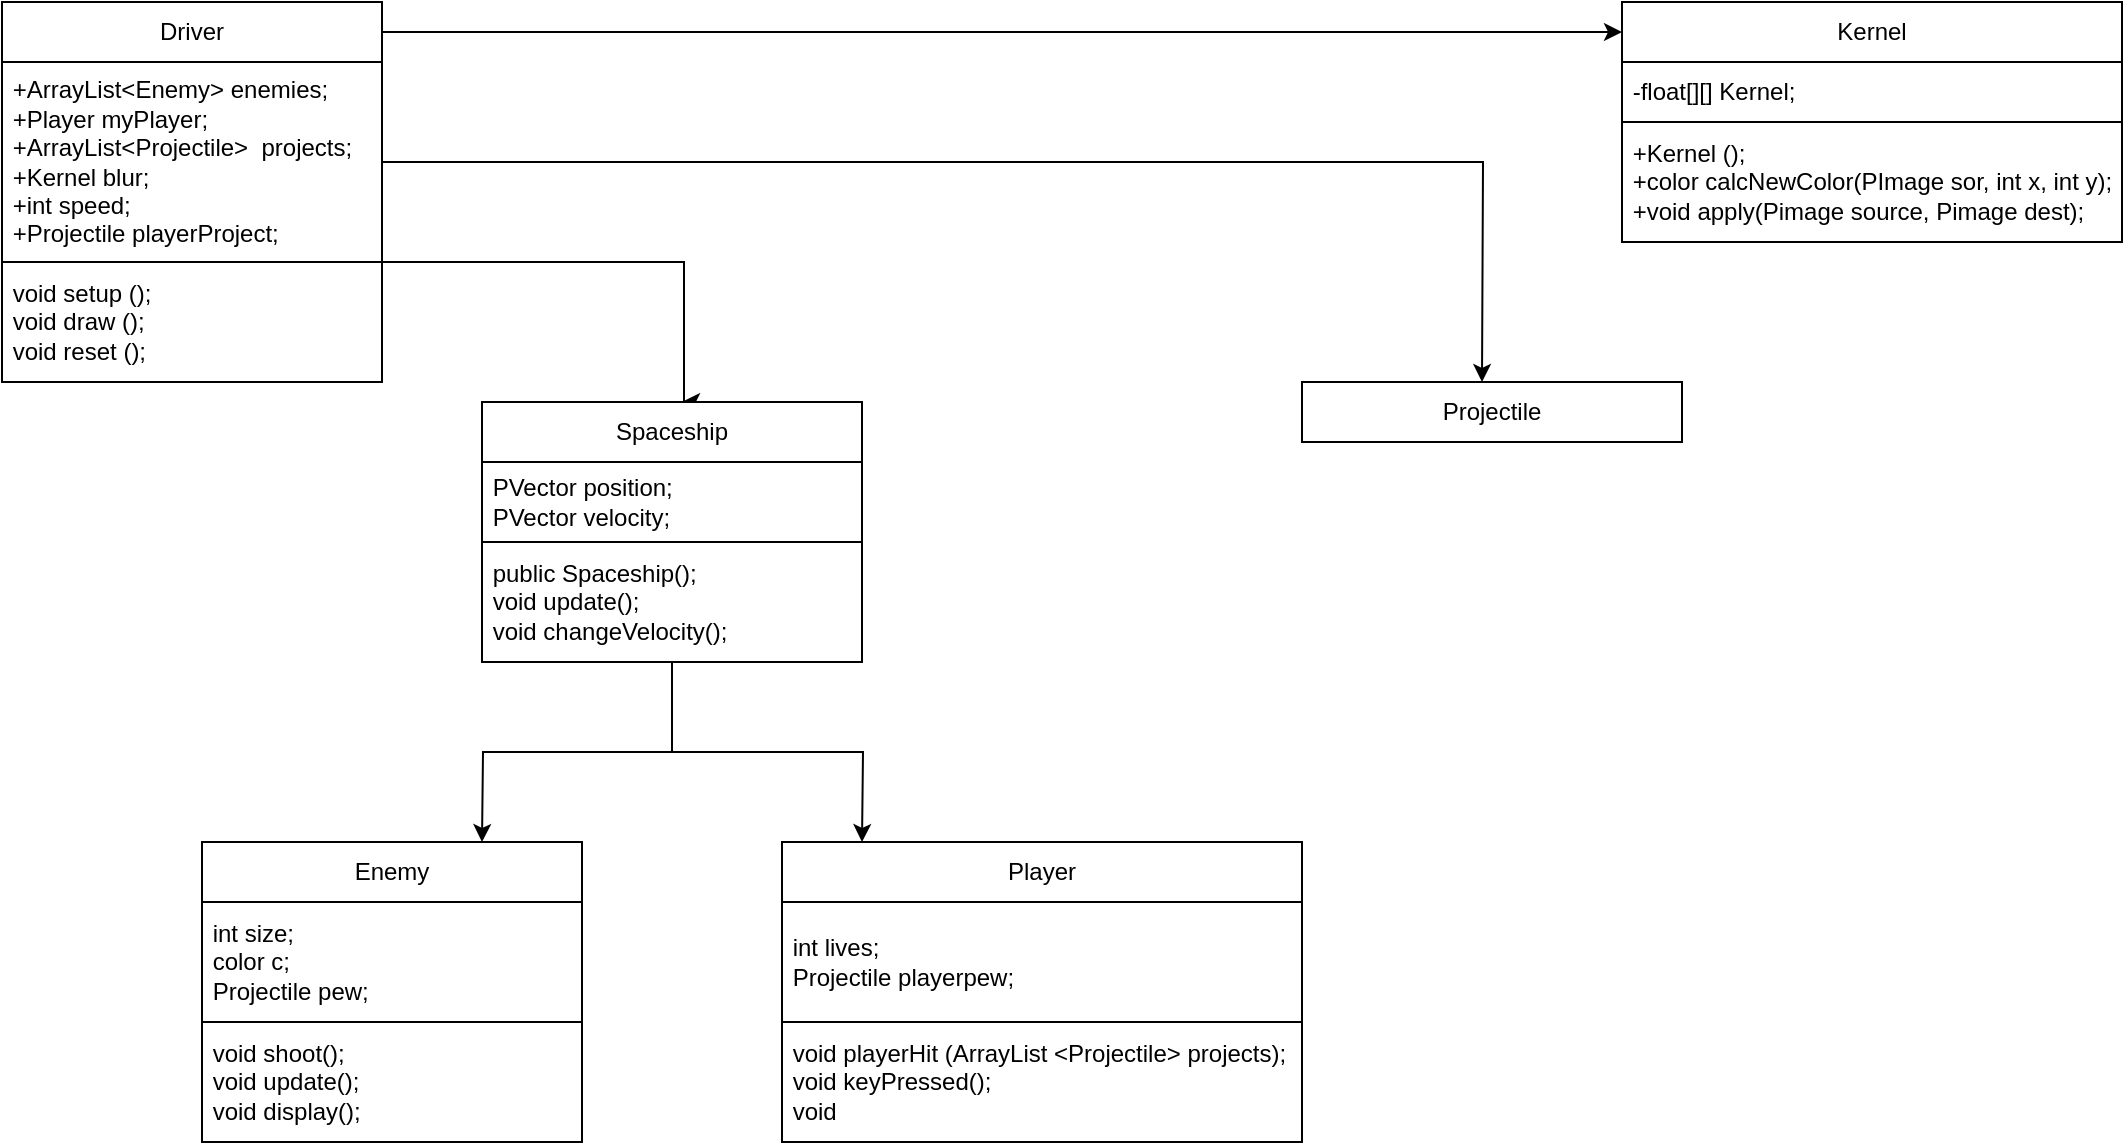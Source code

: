 <mxfile version="21.3.2" type="github">
  <diagram name="Page-1" id="e7e014a7-5840-1c2e-5031-d8a46d1fe8dd">
    <mxGraphModel dx="1221" dy="686" grid="1" gridSize="10" guides="1" tooltips="1" connect="1" arrows="1" fold="1" page="1" pageScale="1" pageWidth="1169" pageHeight="826" background="none" math="0" shadow="0">
      <root>
        <mxCell id="0" />
        <mxCell id="1" parent="0" />
        <mxCell id="Bj3Egmkld3hF2YVUXplE-45" style="edgeStyle=orthogonalEdgeStyle;rounded=0;orthogonalLoop=1;jettySize=auto;html=1;entryX=0;entryY=0.5;entryDx=0;entryDy=0;" edge="1" parent="1" source="Bj3Egmkld3hF2YVUXplE-41" target="Bj3Egmkld3hF2YVUXplE-48">
          <mxGeometry relative="1" as="geometry">
            <mxPoint x="440" y="135" as="targetPoint" />
          </mxGeometry>
        </mxCell>
        <mxCell id="Bj3Egmkld3hF2YVUXplE-41" value="Driver" style="rounded=0;whiteSpace=wrap;html=1;" vertex="1" parent="1">
          <mxGeometry x="60" y="120" width="190" height="30" as="geometry" />
        </mxCell>
        <mxCell id="Bj3Egmkld3hF2YVUXplE-46" style="edgeStyle=orthogonalEdgeStyle;rounded=0;orthogonalLoop=1;jettySize=auto;html=1;exitX=1;exitY=0.5;exitDx=0;exitDy=0;" edge="1" parent="1" source="Bj3Egmkld3hF2YVUXplE-42">
          <mxGeometry relative="1" as="geometry">
            <mxPoint x="400" y="320" as="targetPoint" />
            <Array as="points">
              <mxPoint x="250" y="250" />
              <mxPoint x="401" y="250" />
            </Array>
          </mxGeometry>
        </mxCell>
        <mxCell id="Bj3Egmkld3hF2YVUXplE-64" style="edgeStyle=orthogonalEdgeStyle;rounded=0;orthogonalLoop=1;jettySize=auto;html=1;exitX=1;exitY=0.5;exitDx=0;exitDy=0;" edge="1" parent="1" source="Bj3Egmkld3hF2YVUXplE-42">
          <mxGeometry relative="1" as="geometry">
            <mxPoint x="800" y="310" as="targetPoint" />
          </mxGeometry>
        </mxCell>
        <mxCell id="Bj3Egmkld3hF2YVUXplE-42" value="&amp;nbsp;+ArrayList&amp;lt;Enemy&amp;gt; enemies;&amp;nbsp;&lt;br&gt;&amp;nbsp;+Player myPlayer;&amp;nbsp;&lt;br&gt;&amp;nbsp;+ArrayList&amp;lt;Projectile&amp;gt;&amp;nbsp; projects;&lt;br&gt;&amp;nbsp;+Kernel blur;&amp;nbsp;&amp;nbsp;&lt;br&gt;&amp;nbsp;+int speed;&amp;nbsp;&lt;br&gt;&amp;nbsp;+Projectile playerProject;&amp;nbsp;" style="rounded=0;whiteSpace=wrap;html=1;align=left;" vertex="1" parent="1">
          <mxGeometry x="60" y="150" width="190" height="100" as="geometry" />
        </mxCell>
        <mxCell id="Bj3Egmkld3hF2YVUXplE-44" value="&amp;nbsp;void setup ();&amp;nbsp;&lt;br&gt;&amp;nbsp;void draw ();&amp;nbsp;&lt;br&gt;&amp;nbsp;void reset ();&amp;nbsp;" style="rounded=0;whiteSpace=wrap;html=1;align=left;" vertex="1" parent="1">
          <mxGeometry x="60" y="250" width="190" height="60" as="geometry" />
        </mxCell>
        <mxCell id="Bj3Egmkld3hF2YVUXplE-48" value="Kernel" style="rounded=0;whiteSpace=wrap;html=1;" vertex="1" parent="1">
          <mxGeometry x="870" y="120" width="250" height="30" as="geometry" />
        </mxCell>
        <mxCell id="Bj3Egmkld3hF2YVUXplE-49" value="&amp;nbsp;-float[][] Kernel;" style="rounded=0;whiteSpace=wrap;html=1;align=left;" vertex="1" parent="1">
          <mxGeometry x="870" y="150" width="250" height="30" as="geometry" />
        </mxCell>
        <mxCell id="Bj3Egmkld3hF2YVUXplE-50" value="&amp;nbsp;+Kernel ();&lt;br&gt;&amp;nbsp;+color calcNewColor(PImage sor, int x, int y);&amp;nbsp;&lt;br&gt;&amp;nbsp;+void apply(Pimage source, Pimage dest);&amp;nbsp;" style="rounded=0;whiteSpace=wrap;html=1;align=left;" vertex="1" parent="1">
          <mxGeometry x="870" y="180" width="250" height="60" as="geometry" />
        </mxCell>
        <mxCell id="Bj3Egmkld3hF2YVUXplE-52" value="Spaceship" style="rounded=0;whiteSpace=wrap;html=1;" vertex="1" parent="1">
          <mxGeometry x="300" y="320" width="190" height="30" as="geometry" />
        </mxCell>
        <mxCell id="Bj3Egmkld3hF2YVUXplE-53" value="&amp;nbsp;PVector position;&amp;nbsp;&lt;br&gt;&amp;nbsp;PVector velocity;&amp;nbsp;" style="rounded=0;whiteSpace=wrap;html=1;align=left;" vertex="1" parent="1">
          <mxGeometry x="300" y="350" width="190" height="40" as="geometry" />
        </mxCell>
        <mxCell id="Bj3Egmkld3hF2YVUXplE-56" style="edgeStyle=orthogonalEdgeStyle;rounded=0;orthogonalLoop=1;jettySize=auto;html=1;" edge="1" parent="1" source="Bj3Egmkld3hF2YVUXplE-54">
          <mxGeometry relative="1" as="geometry">
            <mxPoint x="300" y="540" as="targetPoint" />
          </mxGeometry>
        </mxCell>
        <mxCell id="Bj3Egmkld3hF2YVUXplE-57" style="edgeStyle=orthogonalEdgeStyle;rounded=0;orthogonalLoop=1;jettySize=auto;html=1;" edge="1" parent="1" source="Bj3Egmkld3hF2YVUXplE-54">
          <mxGeometry relative="1" as="geometry">
            <mxPoint x="490" y="540" as="targetPoint" />
          </mxGeometry>
        </mxCell>
        <mxCell id="Bj3Egmkld3hF2YVUXplE-54" value="&amp;nbsp;public Spaceship();&amp;nbsp;&lt;br&gt;&amp;nbsp;void update();&amp;nbsp;&lt;br&gt;&amp;nbsp;void changeVelocity();&amp;nbsp;" style="rounded=0;whiteSpace=wrap;html=1;align=left;" vertex="1" parent="1">
          <mxGeometry x="300" y="390" width="190" height="60" as="geometry" />
        </mxCell>
        <mxCell id="Bj3Egmkld3hF2YVUXplE-59" value="Player" style="rounded=0;whiteSpace=wrap;html=1;" vertex="1" parent="1">
          <mxGeometry x="450" y="540" width="260" height="30" as="geometry" />
        </mxCell>
        <mxCell id="Bj3Egmkld3hF2YVUXplE-60" value="Enemy" style="rounded=0;whiteSpace=wrap;html=1;" vertex="1" parent="1">
          <mxGeometry x="160" y="540" width="190" height="30" as="geometry" />
        </mxCell>
        <mxCell id="Bj3Egmkld3hF2YVUXplE-62" value="&amp;nbsp;int size;&amp;nbsp;&lt;br&gt;&amp;nbsp;color c;&amp;nbsp;&lt;br&gt;&amp;nbsp;Projectile pew;&amp;nbsp;&amp;nbsp;" style="rounded=0;whiteSpace=wrap;html=1;align=left;" vertex="1" parent="1">
          <mxGeometry x="160" y="570" width="190" height="60" as="geometry" />
        </mxCell>
        <mxCell id="Bj3Egmkld3hF2YVUXplE-63" value="&amp;nbsp;int lives;&amp;nbsp;&lt;br&gt;&amp;nbsp;Projectile playerpew;&amp;nbsp;" style="rounded=0;whiteSpace=wrap;html=1;align=left;" vertex="1" parent="1">
          <mxGeometry x="450" y="570" width="260" height="60" as="geometry" />
        </mxCell>
        <mxCell id="Bj3Egmkld3hF2YVUXplE-66" value="Projectile" style="rounded=0;whiteSpace=wrap;html=1;" vertex="1" parent="1">
          <mxGeometry x="710" y="310" width="190" height="30" as="geometry" />
        </mxCell>
        <mxCell id="Bj3Egmkld3hF2YVUXplE-67" value="&amp;nbsp;void shoot();&amp;nbsp;&lt;br&gt;&amp;nbsp;void update();&amp;nbsp;&lt;br&gt;&amp;nbsp;void display();&amp;nbsp;" style="rounded=0;whiteSpace=wrap;html=1;align=left;" vertex="1" parent="1">
          <mxGeometry x="160" y="630" width="190" height="60" as="geometry" />
        </mxCell>
        <mxCell id="Bj3Egmkld3hF2YVUXplE-69" value="&amp;nbsp;void playerHit (ArrayList &amp;lt;Projectile&amp;gt; projects);&lt;br&gt;&amp;nbsp;void keyPressed();&amp;nbsp;&lt;br&gt;&amp;nbsp;void&amp;nbsp;&amp;nbsp;" style="rounded=0;whiteSpace=wrap;html=1;align=left;" vertex="1" parent="1">
          <mxGeometry x="450" y="630" width="260" height="60" as="geometry" />
        </mxCell>
      </root>
    </mxGraphModel>
  </diagram>
</mxfile>
